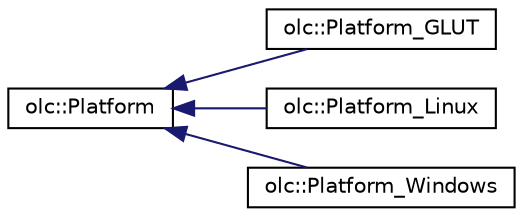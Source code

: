 digraph "Graphical Class Hierarchy"
{
 // LATEX_PDF_SIZE
  edge [fontname="Helvetica",fontsize="10",labelfontname="Helvetica",labelfontsize="10"];
  node [fontname="Helvetica",fontsize="10",shape=record];
  rankdir="LR";
  Node0 [label="olc::Platform",height=0.2,width=0.4,color="black", fillcolor="white", style="filled",URL="$classolc_1_1Platform.html",tooltip=" "];
  Node0 -> Node1 [dir="back",color="midnightblue",fontsize="10",style="solid",fontname="Helvetica"];
  Node1 [label="olc::Platform_GLUT",height=0.2,width=0.4,color="black", fillcolor="white", style="filled",URL="$classolc_1_1Platform__GLUT.html",tooltip=" "];
  Node0 -> Node2 [dir="back",color="midnightblue",fontsize="10",style="solid",fontname="Helvetica"];
  Node2 [label="olc::Platform_Linux",height=0.2,width=0.4,color="black", fillcolor="white", style="filled",URL="$classolc_1_1Platform__Linux.html",tooltip=" "];
  Node0 -> Node3 [dir="back",color="midnightblue",fontsize="10",style="solid",fontname="Helvetica"];
  Node3 [label="olc::Platform_Windows",height=0.2,width=0.4,color="black", fillcolor="white", style="filled",URL="$classolc_1_1Platform__Windows.html",tooltip=" "];
}
